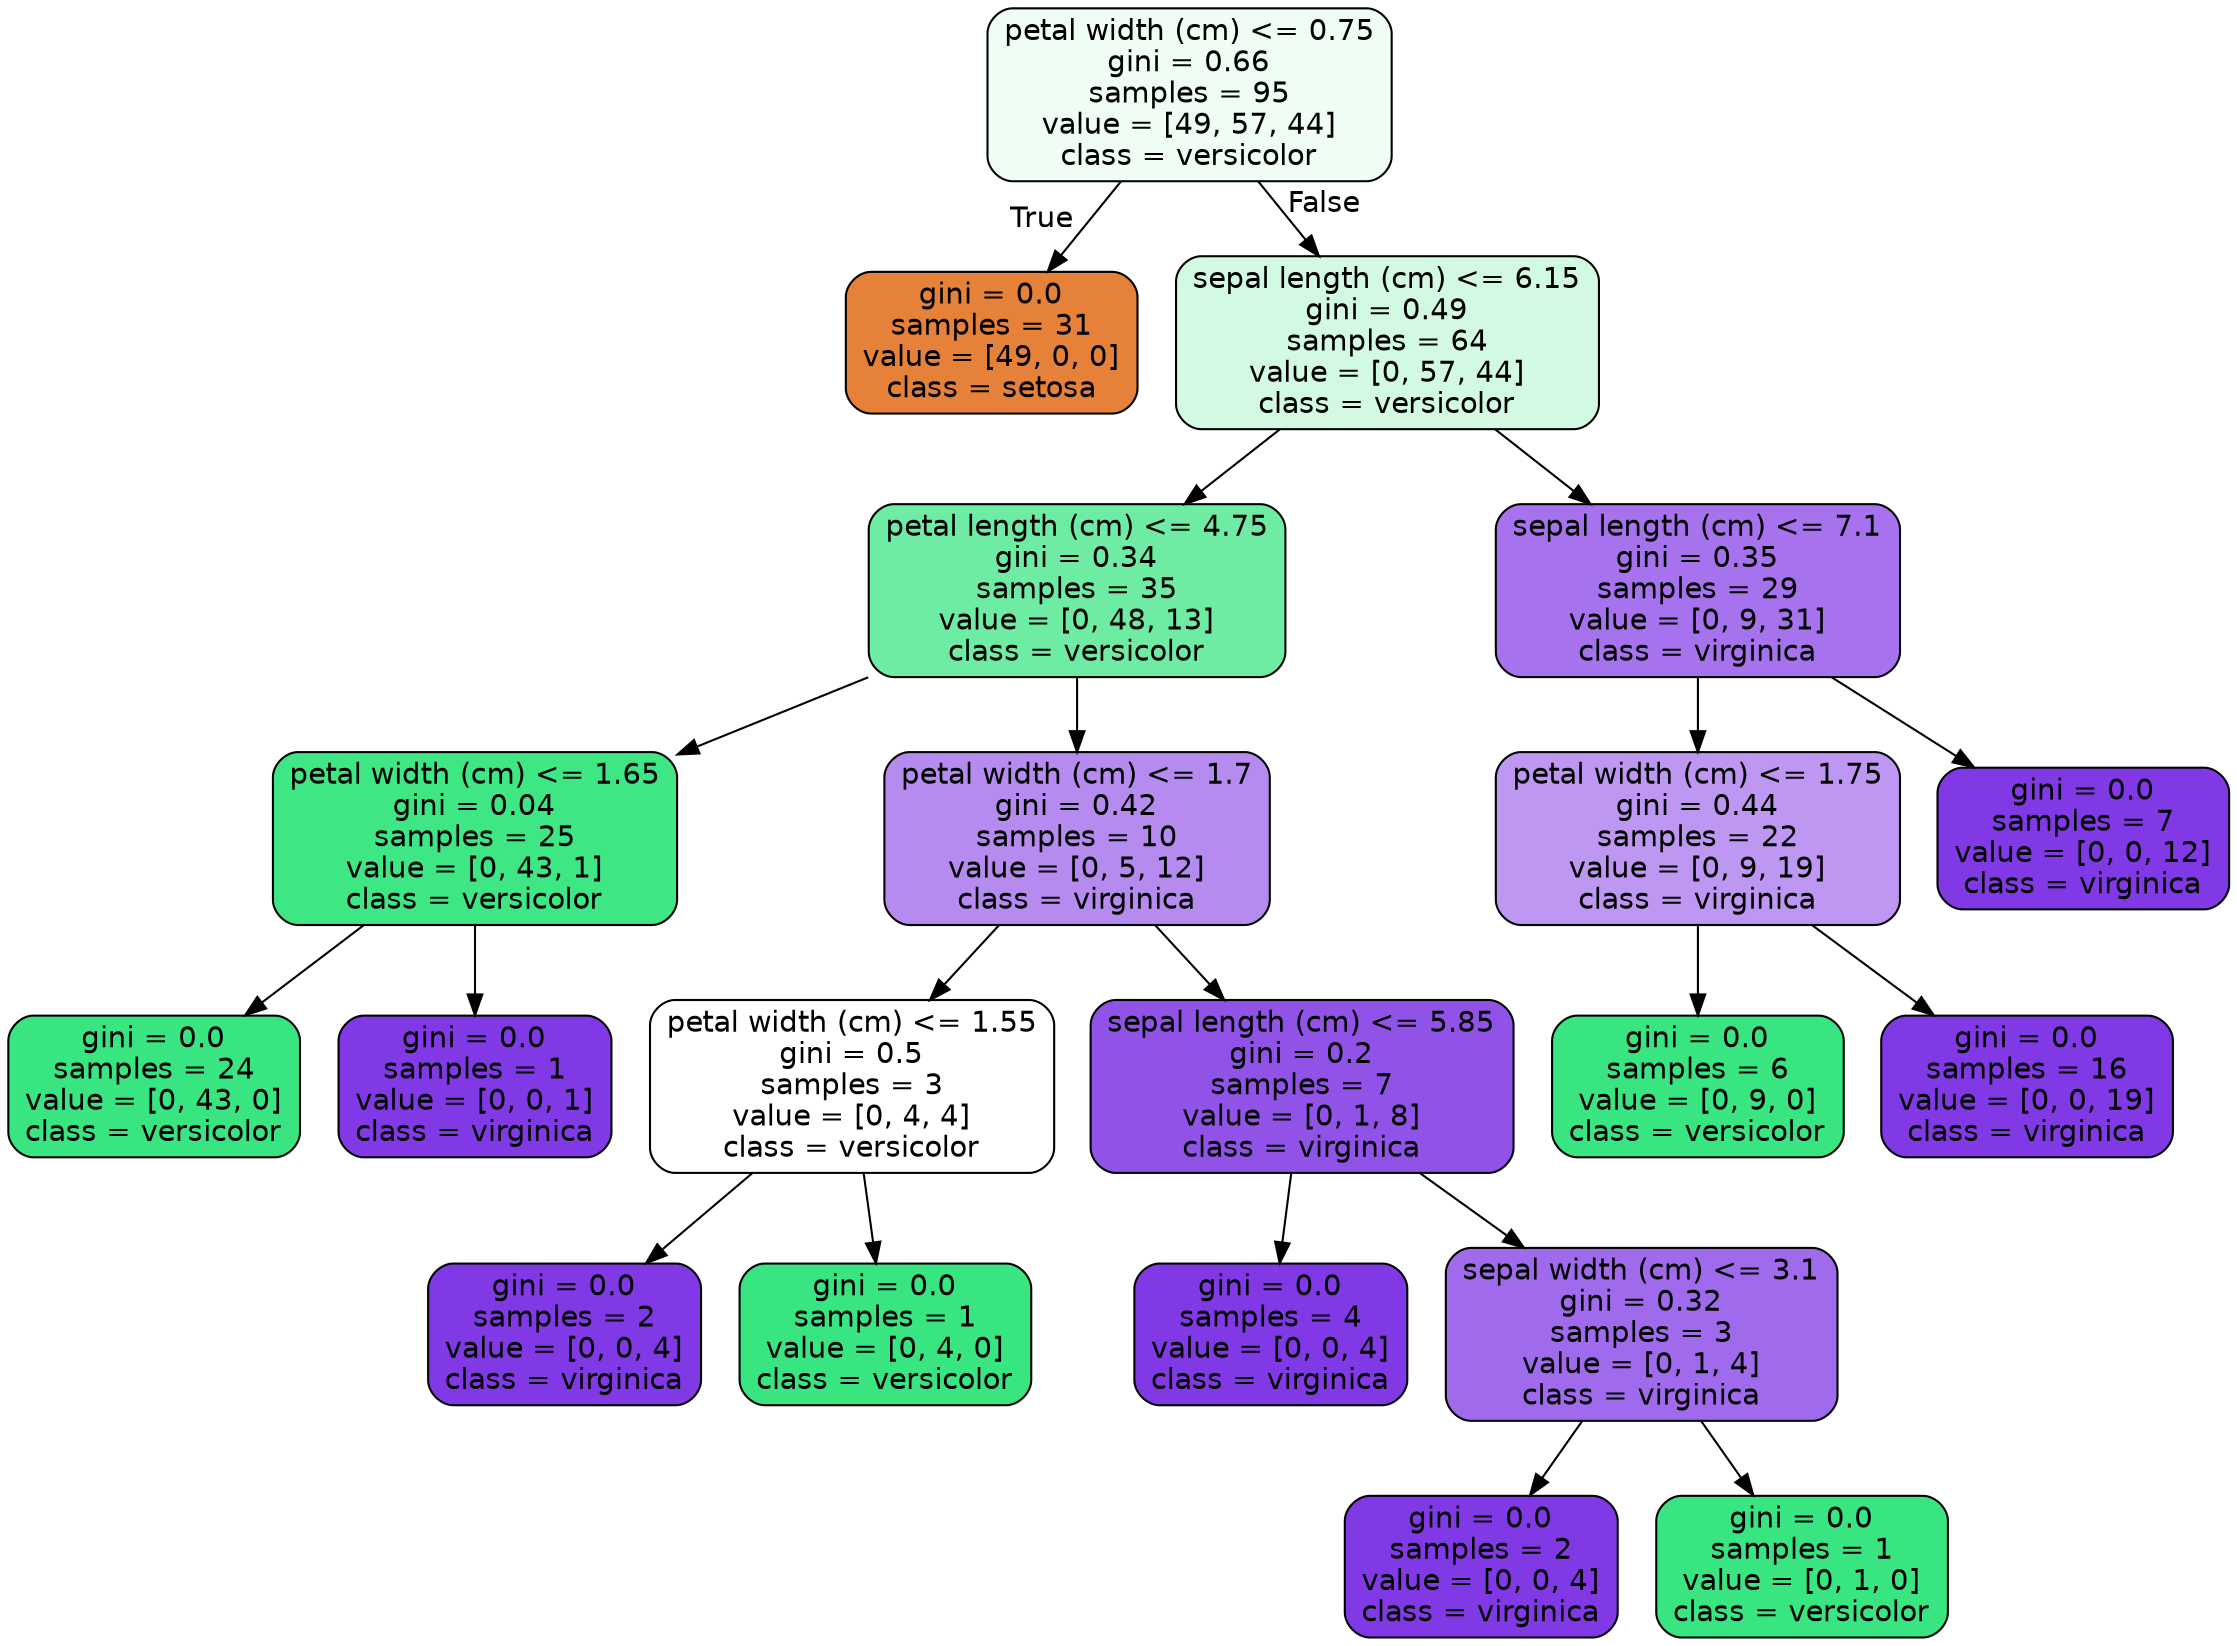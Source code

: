 digraph Tree {
node [shape=box, style="filled, rounded", color="black", fontname="helvetica"] ;
edge [fontname="helvetica"] ;
0 [label="petal width (cm) <= 0.75\ngini = 0.66\nsamples = 95\nvalue = [49, 57, 44]\nclass = versicolor", fillcolor="#effdf5"] ;
1 [label="gini = 0.0\nsamples = 31\nvalue = [49, 0, 0]\nclass = setosa", fillcolor="#e58139"] ;
0 -> 1 [labeldistance=2.5, labelangle=45, headlabel="True"] ;
2 [label="sepal length (cm) <= 6.15\ngini = 0.49\nsamples = 64\nvalue = [0, 57, 44]\nclass = versicolor", fillcolor="#d2f9e2"] ;
0 -> 2 [labeldistance=2.5, labelangle=-45, headlabel="False"] ;
3 [label="petal length (cm) <= 4.75\ngini = 0.34\nsamples = 35\nvalue = [0, 48, 13]\nclass = versicolor", fillcolor="#6feca3"] ;
2 -> 3 ;
4 [label="petal width (cm) <= 1.65\ngini = 0.04\nsamples = 25\nvalue = [0, 43, 1]\nclass = versicolor", fillcolor="#3ee684"] ;
3 -> 4 ;
5 [label="gini = 0.0\nsamples = 24\nvalue = [0, 43, 0]\nclass = versicolor", fillcolor="#39e581"] ;
4 -> 5 ;
6 [label="gini = 0.0\nsamples = 1\nvalue = [0, 0, 1]\nclass = virginica", fillcolor="#8139e5"] ;
4 -> 6 ;
7 [label="petal width (cm) <= 1.7\ngini = 0.42\nsamples = 10\nvalue = [0, 5, 12]\nclass = virginica", fillcolor="#b58bf0"] ;
3 -> 7 ;
8 [label="petal width (cm) <= 1.55\ngini = 0.5\nsamples = 3\nvalue = [0, 4, 4]\nclass = versicolor", fillcolor="#ffffff"] ;
7 -> 8 ;
9 [label="gini = 0.0\nsamples = 2\nvalue = [0, 0, 4]\nclass = virginica", fillcolor="#8139e5"] ;
8 -> 9 ;
10 [label="gini = 0.0\nsamples = 1\nvalue = [0, 4, 0]\nclass = versicolor", fillcolor="#39e581"] ;
8 -> 10 ;
11 [label="sepal length (cm) <= 5.85\ngini = 0.2\nsamples = 7\nvalue = [0, 1, 8]\nclass = virginica", fillcolor="#9152e8"] ;
7 -> 11 ;
12 [label="gini = 0.0\nsamples = 4\nvalue = [0, 0, 4]\nclass = virginica", fillcolor="#8139e5"] ;
11 -> 12 ;
13 [label="sepal width (cm) <= 3.1\ngini = 0.32\nsamples = 3\nvalue = [0, 1, 4]\nclass = virginica", fillcolor="#a06aec"] ;
11 -> 13 ;
14 [label="gini = 0.0\nsamples = 2\nvalue = [0, 0, 4]\nclass = virginica", fillcolor="#8139e5"] ;
13 -> 14 ;
15 [label="gini = 0.0\nsamples = 1\nvalue = [0, 1, 0]\nclass = versicolor", fillcolor="#39e581"] ;
13 -> 15 ;
16 [label="sepal length (cm) <= 7.1\ngini = 0.35\nsamples = 29\nvalue = [0, 9, 31]\nclass = virginica", fillcolor="#a672ed"] ;
2 -> 16 ;
17 [label="petal width (cm) <= 1.75\ngini = 0.44\nsamples = 22\nvalue = [0, 9, 19]\nclass = virginica", fillcolor="#bd97f1"] ;
16 -> 17 ;
18 [label="gini = 0.0\nsamples = 6\nvalue = [0, 9, 0]\nclass = versicolor", fillcolor="#39e581"] ;
17 -> 18 ;
19 [label="gini = 0.0\nsamples = 16\nvalue = [0, 0, 19]\nclass = virginica", fillcolor="#8139e5"] ;
17 -> 19 ;
20 [label="gini = 0.0\nsamples = 7\nvalue = [0, 0, 12]\nclass = virginica", fillcolor="#8139e5"] ;
16 -> 20 ;
}